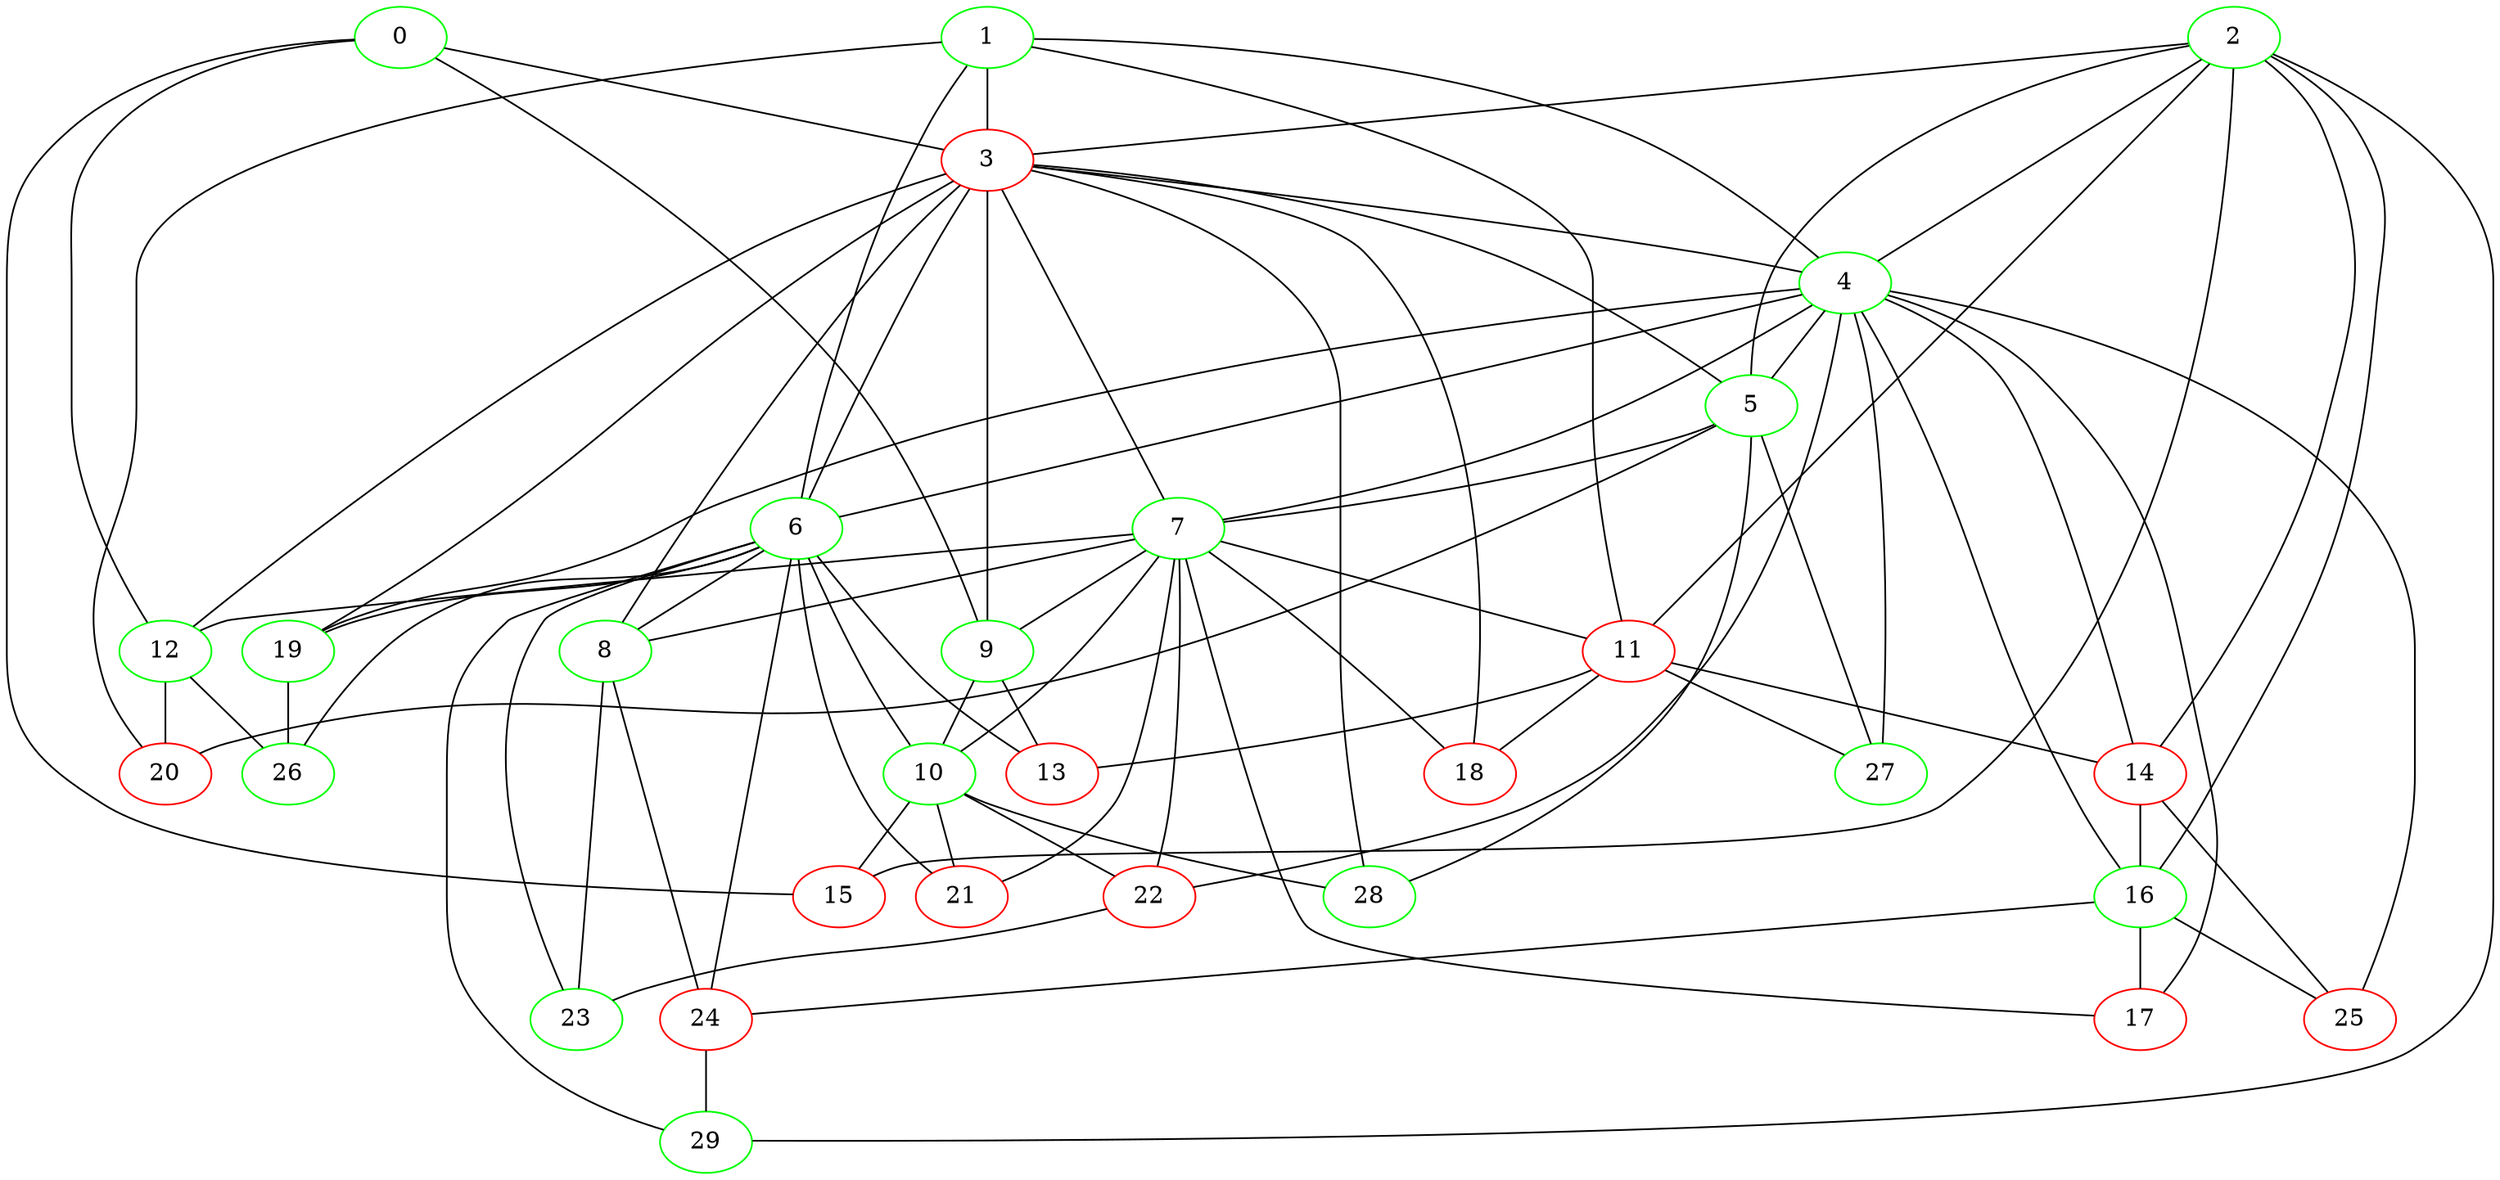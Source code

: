 strict graph A {
	graph [name=A];
	0	 [color=green];
	3	 [color=red];
	0 -- 3;
	9	 [color=green];
	0 -- 9;
	12	 [color=green];
	0 -- 12;
	15	 [color=red];
	0 -- 15;
	1	 [color=green];
	1 -- 3;
	4	 [color=green];
	1 -- 4;
	6	 [color=green];
	1 -- 6;
	11	 [color=red];
	1 -- 11;
	20	 [color=red];
	1 -- 20;
	2	 [color=green];
	2 -- 3;
	2 -- 4;
	5	 [color=green];
	2 -- 5;
	2 -- 11;
	14	 [color=red];
	2 -- 14;
	2 -- 15;
	16	 [color=green];
	2 -- 16;
	29	 [color=green];
	2 -- 29;
	3 -- 4;
	3 -- 5;
	3 -- 6;
	7	 [color=green];
	3 -- 7;
	8	 [color=green];
	3 -- 8;
	3 -- 9;
	3 -- 12;
	18	 [color=red];
	3 -- 18;
	19	 [color=green];
	3 -- 19;
	28	 [color=green];
	3 -- 28;
	4 -- 5;
	4 -- 6;
	4 -- 7;
	4 -- 14;
	4 -- 16;
	17	 [color=red];
	4 -- 17;
	4 -- 19;
	22	 [color=red];
	4 -- 22;
	25	 [color=red];
	4 -- 25;
	27	 [color=green];
	4 -- 27;
	5 -- 7;
	5 -- 20;
	5 -- 27;
	5 -- 28;
	6 -- 8;
	10	 [color=green];
	6 -- 10;
	13	 [color=red];
	6 -- 13;
	6 -- 19;
	21	 [color=red];
	6 -- 21;
	23	 [color=green];
	6 -- 23;
	24	 [color=red];
	6 -- 24;
	26	 [color=green];
	6 -- 26;
	6 -- 29;
	7 -- 8;
	7 -- 9;
	7 -- 10;
	7 -- 11;
	7 -- 12;
	7 -- 17;
	7 -- 18;
	7 -- 21;
	7 -- 22;
	8 -- 23;
	8 -- 24;
	9 -- 10;
	9 -- 13;
	10 -- 15;
	10 -- 21;
	10 -- 22;
	10 -- 28;
	11 -- 13;
	11 -- 14;
	11 -- 18;
	11 -- 27;
	12 -- 20;
	12 -- 26;
	14 -- 16;
	14 -- 25;
	16 -- 17;
	16 -- 24;
	16 -- 25;
	19 -- 26;
	22 -- 23;
	24 -- 29;
}
